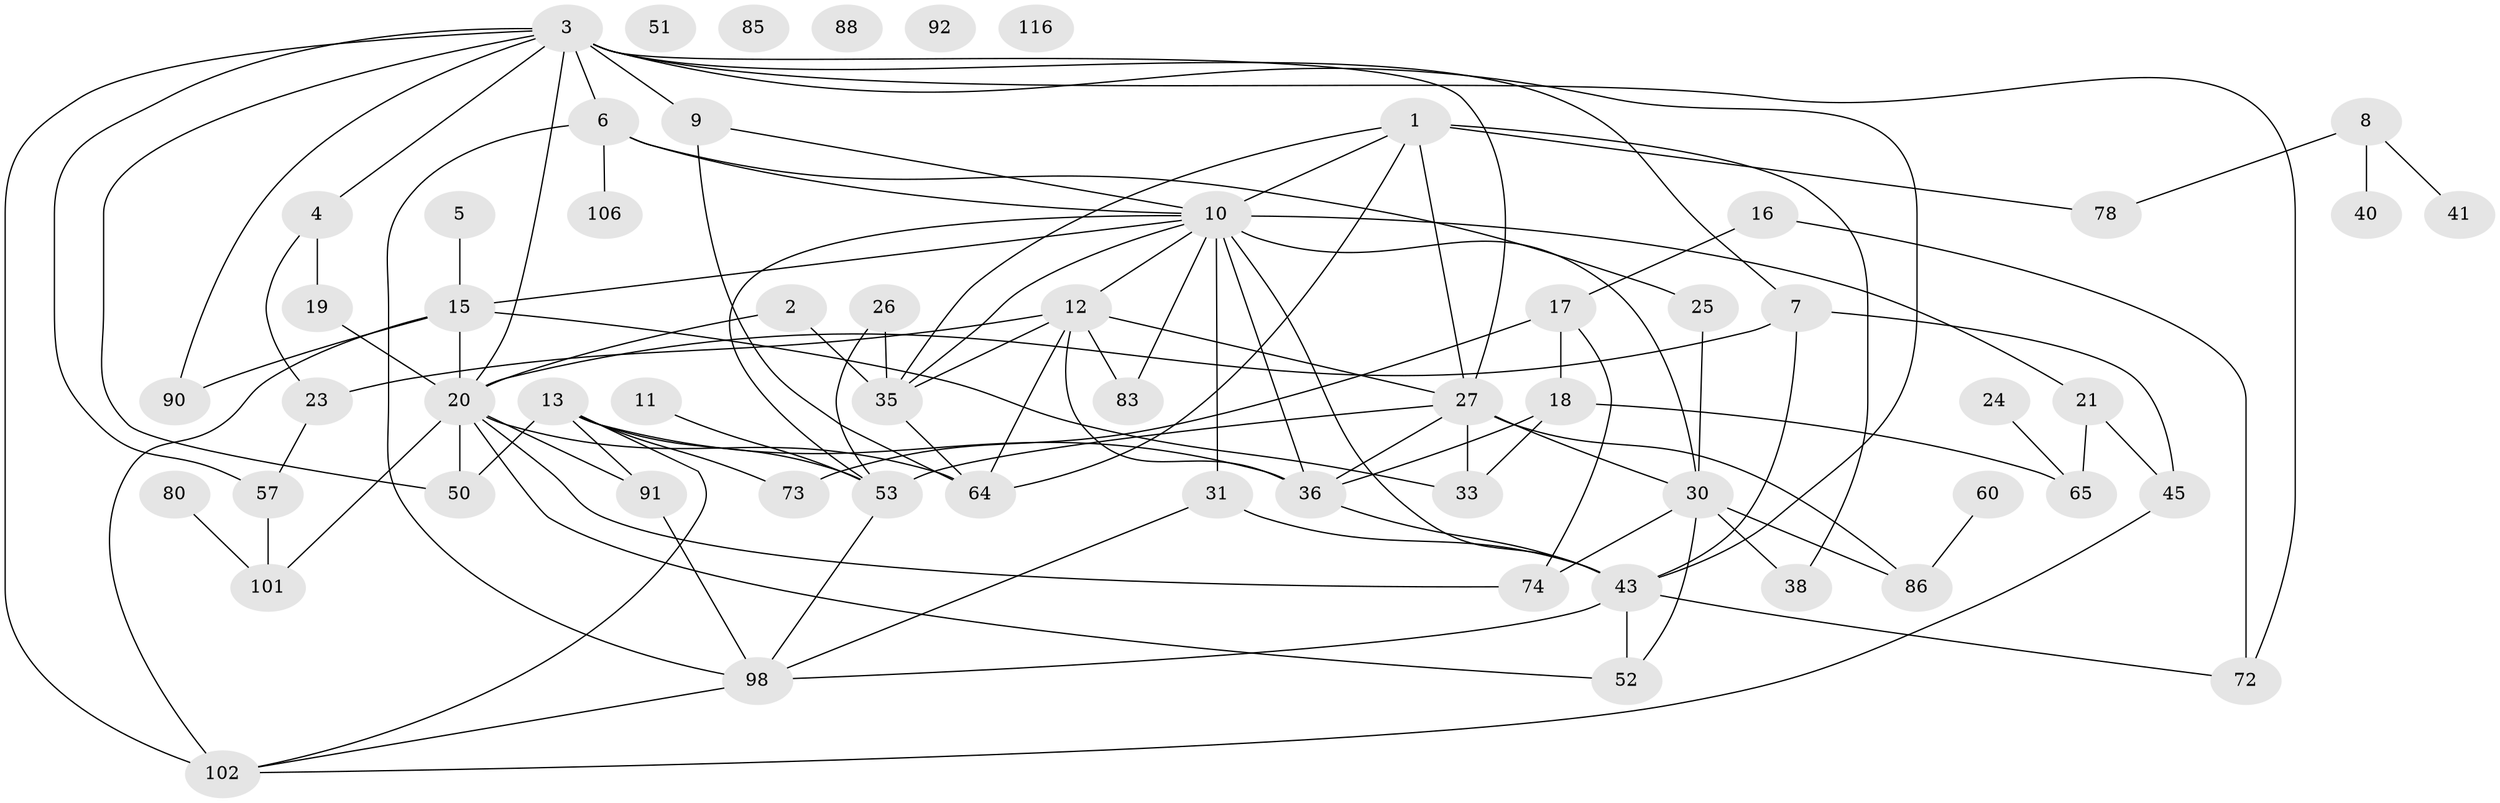 // original degree distribution, {5: 0.13333333333333333, 2: 0.24166666666666667, 3: 0.24166666666666667, 1: 0.14166666666666666, 4: 0.15833333333333333, 6: 0.016666666666666666, 8: 0.008333333333333333, 7: 0.016666666666666666, 0: 0.041666666666666664}
// Generated by graph-tools (version 1.1) at 2025/13/03/09/25 04:13:10]
// undirected, 60 vertices, 107 edges
graph export_dot {
graph [start="1"]
  node [color=gray90,style=filled];
  1 [super="+14"];
  2 [super="+63"];
  3 [super="+29+61"];
  4;
  5 [super="+58"];
  6 [super="+28"];
  7 [super="+22"];
  8 [super="+84"];
  9;
  10 [super="+56+93+111"];
  11;
  12 [super="+59"];
  13 [super="+96"];
  15 [super="+44"];
  16;
  17;
  18 [super="+49"];
  19;
  20 [super="+109+34+47"];
  21 [super="+37+39"];
  23 [super="+46"];
  24;
  25;
  26 [super="+89"];
  27 [super="+76+32"];
  30 [super="+99+67+79"];
  31;
  33 [super="+104"];
  35 [super="+95+108"];
  36 [super="+103"];
  38 [super="+110"];
  40;
  41;
  43 [super="+68+81"];
  45;
  50;
  51;
  52 [super="+107"];
  53 [super="+75+66+94+105"];
  57;
  60;
  64 [super="+69+71"];
  65 [super="+77"];
  72;
  73;
  74 [super="+82"];
  78;
  80;
  83;
  85;
  86 [super="+100"];
  88;
  90;
  91;
  92;
  98 [super="+118"];
  101;
  102 [super="+114"];
  106;
  116;
  1 -- 27;
  1 -- 64;
  1 -- 38;
  1 -- 78;
  1 -- 10;
  1 -- 35;
  2 -- 20;
  2 -- 35;
  3 -- 4;
  3 -- 50;
  3 -- 6;
  3 -- 102 [weight=2];
  3 -- 72;
  3 -- 9;
  3 -- 43 [weight=2];
  3 -- 20;
  3 -- 57;
  3 -- 90;
  3 -- 27;
  3 -- 7;
  4 -- 19;
  4 -- 23;
  5 -- 15;
  6 -- 106;
  6 -- 25;
  6 -- 98;
  6 -- 10;
  7 -- 45;
  7 -- 43;
  7 -- 20;
  8 -- 78;
  8 -- 41;
  8 -- 40;
  9 -- 64;
  9 -- 10;
  10 -- 35;
  10 -- 83;
  10 -- 43;
  10 -- 53 [weight=2];
  10 -- 21;
  10 -- 30 [weight=2];
  10 -- 31;
  10 -- 12;
  10 -- 15;
  10 -- 36 [weight=2];
  11 -- 53;
  12 -- 64;
  12 -- 35 [weight=2];
  12 -- 83;
  12 -- 27;
  12 -- 36;
  12 -- 23;
  13 -- 50;
  13 -- 53;
  13 -- 36;
  13 -- 102;
  13 -- 73;
  13 -- 91;
  15 -- 102;
  15 -- 20 [weight=2];
  15 -- 33;
  15 -- 90;
  16 -- 17;
  16 -- 72;
  17 -- 73;
  17 -- 18;
  17 -- 74;
  18 -- 33;
  18 -- 65;
  18 -- 36;
  19 -- 20;
  20 -- 91;
  20 -- 64;
  20 -- 50;
  20 -- 101;
  20 -- 52;
  20 -- 74;
  21 -- 45;
  21 -- 65;
  23 -- 57;
  24 -- 65;
  25 -- 30;
  26 -- 53;
  26 -- 35;
  27 -- 33;
  27 -- 30 [weight=2];
  27 -- 36;
  27 -- 53;
  27 -- 86;
  30 -- 38;
  30 -- 86;
  30 -- 52;
  30 -- 74;
  31 -- 98;
  31 -- 43;
  35 -- 64;
  36 -- 43;
  43 -- 98;
  43 -- 72;
  43 -- 52;
  45 -- 102;
  53 -- 98;
  57 -- 101;
  60 -- 86;
  80 -- 101;
  91 -- 98;
  98 -- 102;
}
